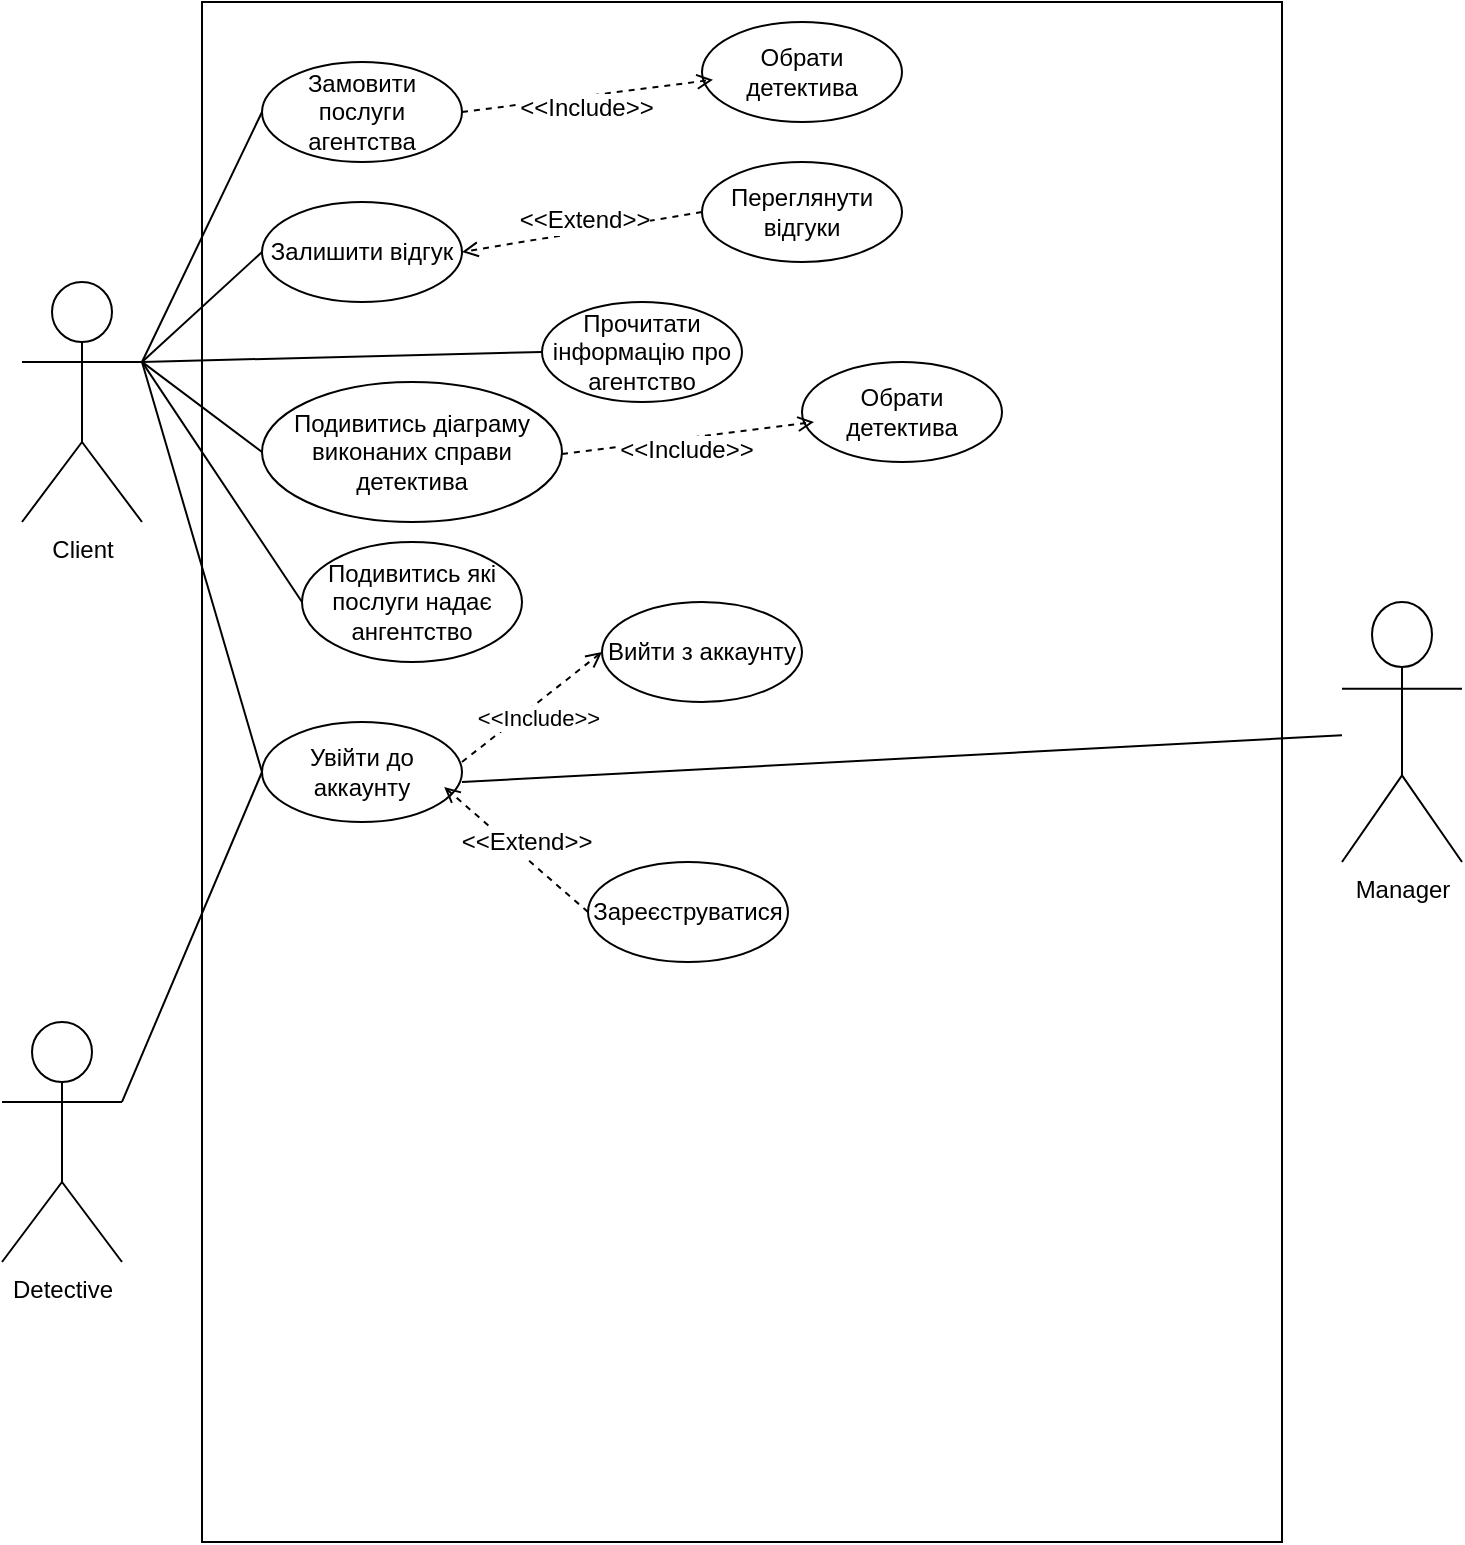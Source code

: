 <mxfile version="24.8.3">
  <diagram name="Сторінка-1" id="rQd2wlxnE9XCJg-spNge">
    <mxGraphModel dx="1103" dy="595" grid="1" gridSize="10" guides="1" tooltips="1" connect="1" arrows="1" fold="1" page="1" pageScale="1" pageWidth="827" pageHeight="1169" math="0" shadow="0">
      <root>
        <mxCell id="0" />
        <mxCell id="1" parent="0" />
        <mxCell id="xeEEUdCdwamQVuN_3YAJ-1" value="" style="verticalLabelPosition=bottom;verticalAlign=top;html=1;shape=mxgraph.basic.rect;fillColor2=none;strokeWidth=1;size=20;indent=5;" vertex="1" parent="1">
          <mxGeometry x="170" y="20" width="540" height="770" as="geometry" />
        </mxCell>
        <mxCell id="xeEEUdCdwamQVuN_3YAJ-2" value="&lt;div&gt;Client&lt;/div&gt;" style="shape=umlActor;verticalLabelPosition=bottom;verticalAlign=top;html=1;" vertex="1" parent="1">
          <mxGeometry x="80" y="160" width="60" height="120" as="geometry" />
        </mxCell>
        <mxCell id="xeEEUdCdwamQVuN_3YAJ-3" value="Detective" style="shape=umlActor;verticalLabelPosition=bottom;verticalAlign=top;html=1;" vertex="1" parent="1">
          <mxGeometry x="70" y="530" width="60" height="120" as="geometry" />
        </mxCell>
        <mxCell id="xeEEUdCdwamQVuN_3YAJ-4" value="Manager" style="shape=umlActor;verticalLabelPosition=bottom;verticalAlign=top;html=1;" vertex="1" parent="1">
          <mxGeometry x="740" y="320" width="60" height="130" as="geometry" />
        </mxCell>
        <mxCell id="xeEEUdCdwamQVuN_3YAJ-10" value="Увійти до аккаунту" style="ellipse;whiteSpace=wrap;html=1;" vertex="1" parent="1">
          <mxGeometry x="200" y="380" width="100" height="50" as="geometry" />
        </mxCell>
        <mxCell id="xeEEUdCdwamQVuN_3YAJ-12" value="Вийти з аккаунту" style="ellipse;whiteSpace=wrap;html=1;" vertex="1" parent="1">
          <mxGeometry x="370" y="320" width="100" height="50" as="geometry" />
        </mxCell>
        <mxCell id="xeEEUdCdwamQVuN_3YAJ-13" value="Зареєструватися" style="ellipse;whiteSpace=wrap;html=1;" vertex="1" parent="1">
          <mxGeometry x="363" y="450" width="100" height="50" as="geometry" />
        </mxCell>
        <mxCell id="xeEEUdCdwamQVuN_3YAJ-16" value="" style="endArrow=none;html=1;rounded=0;exitX=1;exitY=0.333;exitDx=0;exitDy=0;exitPerimeter=0;entryX=0;entryY=0.5;entryDx=0;entryDy=0;" edge="1" parent="1" source="xeEEUdCdwamQVuN_3YAJ-3" target="xeEEUdCdwamQVuN_3YAJ-10">
          <mxGeometry width="50" height="50" relative="1" as="geometry">
            <mxPoint x="390" y="490" as="sourcePoint" />
            <mxPoint x="440" y="440" as="targetPoint" />
          </mxGeometry>
        </mxCell>
        <mxCell id="xeEEUdCdwamQVuN_3YAJ-17" value="" style="endArrow=none;html=1;rounded=0;exitX=1;exitY=0.333;exitDx=0;exitDy=0;exitPerimeter=0;entryX=0;entryY=0.5;entryDx=0;entryDy=0;" edge="1" parent="1" source="xeEEUdCdwamQVuN_3YAJ-2" target="xeEEUdCdwamQVuN_3YAJ-10">
          <mxGeometry width="50" height="50" relative="1" as="geometry">
            <mxPoint x="140" y="580" as="sourcePoint" />
            <mxPoint x="210" y="415" as="targetPoint" />
          </mxGeometry>
        </mxCell>
        <mxCell id="xeEEUdCdwamQVuN_3YAJ-18" value="" style="endArrow=none;html=1;rounded=0;" edge="1" parent="1" source="xeEEUdCdwamQVuN_3YAJ-4">
          <mxGeometry width="50" height="50" relative="1" as="geometry">
            <mxPoint x="150" y="210" as="sourcePoint" />
            <mxPoint x="300" y="410" as="targetPoint" />
          </mxGeometry>
        </mxCell>
        <mxCell id="xeEEUdCdwamQVuN_3YAJ-22" value="&lt;font style=&quot;font-size: 12px;&quot;&gt;&amp;lt;&amp;lt;Extend&amp;gt;&amp;gt;&lt;/font&gt;" style="endArrow=open;html=1;rounded=0;dashed=1;entryX=0.911;entryY=0.65;entryDx=0;entryDy=0;entryPerimeter=0;exitX=0;exitY=0.5;exitDx=0;exitDy=0;endFill=0;" edge="1" parent="1" source="xeEEUdCdwamQVuN_3YAJ-13" target="xeEEUdCdwamQVuN_3YAJ-10">
          <mxGeometry x="-0.028" y="-6" width="50" height="50" relative="1" as="geometry">
            <mxPoint x="390" y="490" as="sourcePoint" />
            <mxPoint x="440" y="440" as="targetPoint" />
            <mxPoint as="offset" />
          </mxGeometry>
        </mxCell>
        <mxCell id="xeEEUdCdwamQVuN_3YAJ-23" value="&amp;lt;&amp;lt;Include&amp;gt;&amp;gt;" style="endArrow=open;html=1;rounded=0;dashed=1;entryX=0;entryY=0.5;entryDx=0;entryDy=0;endFill=0;" edge="1" parent="1" target="xeEEUdCdwamQVuN_3YAJ-12">
          <mxGeometry x="-0.028" y="-6" width="50" height="50" relative="1" as="geometry">
            <mxPoint x="300" y="400" as="sourcePoint" />
            <mxPoint x="301" y="423" as="targetPoint" />
            <mxPoint as="offset" />
          </mxGeometry>
        </mxCell>
        <mxCell id="xeEEUdCdwamQVuN_3YAJ-24" value="Замовити послуги агентства" style="ellipse;whiteSpace=wrap;html=1;" vertex="1" parent="1">
          <mxGeometry x="200" y="50" width="100" height="50" as="geometry" />
        </mxCell>
        <mxCell id="xeEEUdCdwamQVuN_3YAJ-25" value="Обрати детектива" style="ellipse;whiteSpace=wrap;html=1;" vertex="1" parent="1">
          <mxGeometry x="420" y="30" width="100" height="50" as="geometry" />
        </mxCell>
        <mxCell id="xeEEUdCdwamQVuN_3YAJ-26" value="&lt;font style=&quot;font-size: 12px;&quot;&gt;&amp;lt;&amp;lt;Include&amp;gt;&amp;gt;&lt;/font&gt;" style="endArrow=open;html=1;rounded=0;dashed=1;entryX=0.055;entryY=0.577;entryDx=0;entryDy=0;entryPerimeter=0;exitX=1;exitY=0.5;exitDx=0;exitDy=0;endFill=0;" edge="1" parent="1" source="xeEEUdCdwamQVuN_3YAJ-24" target="xeEEUdCdwamQVuN_3YAJ-25">
          <mxGeometry x="-0.028" y="-6" width="50" height="50" relative="1" as="geometry">
            <mxPoint x="373" y="485" as="sourcePoint" />
            <mxPoint x="301" y="423" as="targetPoint" />
            <mxPoint as="offset" />
          </mxGeometry>
        </mxCell>
        <mxCell id="xeEEUdCdwamQVuN_3YAJ-28" value="" style="endArrow=none;html=1;rounded=0;entryX=0;entryY=0.5;entryDx=0;entryDy=0;" edge="1" parent="1" target="xeEEUdCdwamQVuN_3YAJ-24">
          <mxGeometry width="50" height="50" relative="1" as="geometry">
            <mxPoint x="140" y="200" as="sourcePoint" />
            <mxPoint x="440" y="310" as="targetPoint" />
          </mxGeometry>
        </mxCell>
        <mxCell id="xeEEUdCdwamQVuN_3YAJ-31" value="Залишити відгук" style="ellipse;whiteSpace=wrap;html=1;" vertex="1" parent="1">
          <mxGeometry x="200" y="120" width="100" height="50" as="geometry" />
        </mxCell>
        <mxCell id="xeEEUdCdwamQVuN_3YAJ-32" value="" style="endArrow=none;html=1;rounded=0;entryX=0;entryY=0.5;entryDx=0;entryDy=0;" edge="1" parent="1" target="xeEEUdCdwamQVuN_3YAJ-31">
          <mxGeometry width="50" height="50" relative="1" as="geometry">
            <mxPoint x="140" y="200" as="sourcePoint" />
            <mxPoint x="210" y="85" as="targetPoint" />
          </mxGeometry>
        </mxCell>
        <mxCell id="xeEEUdCdwamQVuN_3YAJ-33" value="Переглянути відгуки" style="ellipse;whiteSpace=wrap;html=1;" vertex="1" parent="1">
          <mxGeometry x="420" y="100" width="100" height="50" as="geometry" />
        </mxCell>
        <mxCell id="xeEEUdCdwamQVuN_3YAJ-34" value="&lt;font style=&quot;font-size: 12px;&quot;&gt;&amp;lt;&amp;lt;Extend&amp;gt;&amp;gt;&lt;/font&gt;" style="endArrow=open;html=1;rounded=0;dashed=1;entryX=1;entryY=0.5;entryDx=0;entryDy=0;exitX=0;exitY=0.5;exitDx=0;exitDy=0;endFill=0;" edge="1" parent="1" source="xeEEUdCdwamQVuN_3YAJ-33" target="xeEEUdCdwamQVuN_3YAJ-31">
          <mxGeometry x="-0.028" y="-6" width="50" height="50" relative="1" as="geometry">
            <mxPoint x="433" y="77" as="sourcePoint" />
            <mxPoint x="309" y="80" as="targetPoint" />
            <mxPoint as="offset" />
          </mxGeometry>
        </mxCell>
        <mxCell id="xeEEUdCdwamQVuN_3YAJ-35" value="Прочитати інформацію про агентство" style="ellipse;whiteSpace=wrap;html=1;" vertex="1" parent="1">
          <mxGeometry x="340" y="170" width="100" height="50" as="geometry" />
        </mxCell>
        <mxCell id="xeEEUdCdwamQVuN_3YAJ-36" value="" style="endArrow=none;html=1;rounded=0;entryX=0;entryY=0.5;entryDx=0;entryDy=0;exitX=1;exitY=0.333;exitDx=0;exitDy=0;exitPerimeter=0;" edge="1" parent="1" source="xeEEUdCdwamQVuN_3YAJ-2" target="xeEEUdCdwamQVuN_3YAJ-35">
          <mxGeometry width="50" height="50" relative="1" as="geometry">
            <mxPoint x="390" y="330" as="sourcePoint" />
            <mxPoint x="216" y="222" as="targetPoint" />
          </mxGeometry>
        </mxCell>
        <mxCell id="xeEEUdCdwamQVuN_3YAJ-37" value="Подивитись діаграму виконаних справи детектива" style="ellipse;whiteSpace=wrap;html=1;" vertex="1" parent="1">
          <mxGeometry x="200" y="210" width="150" height="70" as="geometry" />
        </mxCell>
        <mxCell id="xeEEUdCdwamQVuN_3YAJ-39" value="" style="endArrow=none;html=1;rounded=0;exitX=1;exitY=0.333;exitDx=0;exitDy=0;exitPerimeter=0;entryX=0;entryY=0.5;entryDx=0;entryDy=0;" edge="1" parent="1" source="xeEEUdCdwamQVuN_3YAJ-2" target="xeEEUdCdwamQVuN_3YAJ-37">
          <mxGeometry width="50" height="50" relative="1" as="geometry">
            <mxPoint x="390" y="310" as="sourcePoint" />
            <mxPoint x="440" y="260" as="targetPoint" />
          </mxGeometry>
        </mxCell>
        <mxCell id="xeEEUdCdwamQVuN_3YAJ-41" value="Обрати детектива" style="ellipse;whiteSpace=wrap;html=1;" vertex="1" parent="1">
          <mxGeometry x="470" y="200" width="100" height="50" as="geometry" />
        </mxCell>
        <mxCell id="xeEEUdCdwamQVuN_3YAJ-40" value="&lt;font style=&quot;font-size: 12px;&quot;&gt;&amp;lt;&amp;lt;Include&amp;gt;&amp;gt;&lt;/font&gt;" style="endArrow=open;html=1;rounded=0;dashed=1;entryX=0.055;entryY=0.577;entryDx=0;entryDy=0;entryPerimeter=0;exitX=1;exitY=0.5;exitDx=0;exitDy=0;endFill=0;" edge="1" parent="1">
          <mxGeometry x="-0.028" y="-6" width="50" height="50" relative="1" as="geometry">
            <mxPoint x="350" y="246" as="sourcePoint" />
            <mxPoint x="476" y="230" as="targetPoint" />
            <mxPoint as="offset" />
          </mxGeometry>
        </mxCell>
        <mxCell id="xeEEUdCdwamQVuN_3YAJ-43" value="Подивитись які послуги надає ангентство" style="ellipse;whiteSpace=wrap;html=1;" vertex="1" parent="1">
          <mxGeometry x="220" y="290" width="110" height="60" as="geometry" />
        </mxCell>
        <mxCell id="xeEEUdCdwamQVuN_3YAJ-44" value="" style="endArrow=none;html=1;rounded=0;entryX=0;entryY=0.5;entryDx=0;entryDy=0;exitX=1;exitY=0.333;exitDx=0;exitDy=0;exitPerimeter=0;" edge="1" parent="1" source="xeEEUdCdwamQVuN_3YAJ-2" target="xeEEUdCdwamQVuN_3YAJ-43">
          <mxGeometry width="50" height="50" relative="1" as="geometry">
            <mxPoint x="140" y="210" as="sourcePoint" />
            <mxPoint x="210" y="255" as="targetPoint" />
          </mxGeometry>
        </mxCell>
      </root>
    </mxGraphModel>
  </diagram>
</mxfile>
